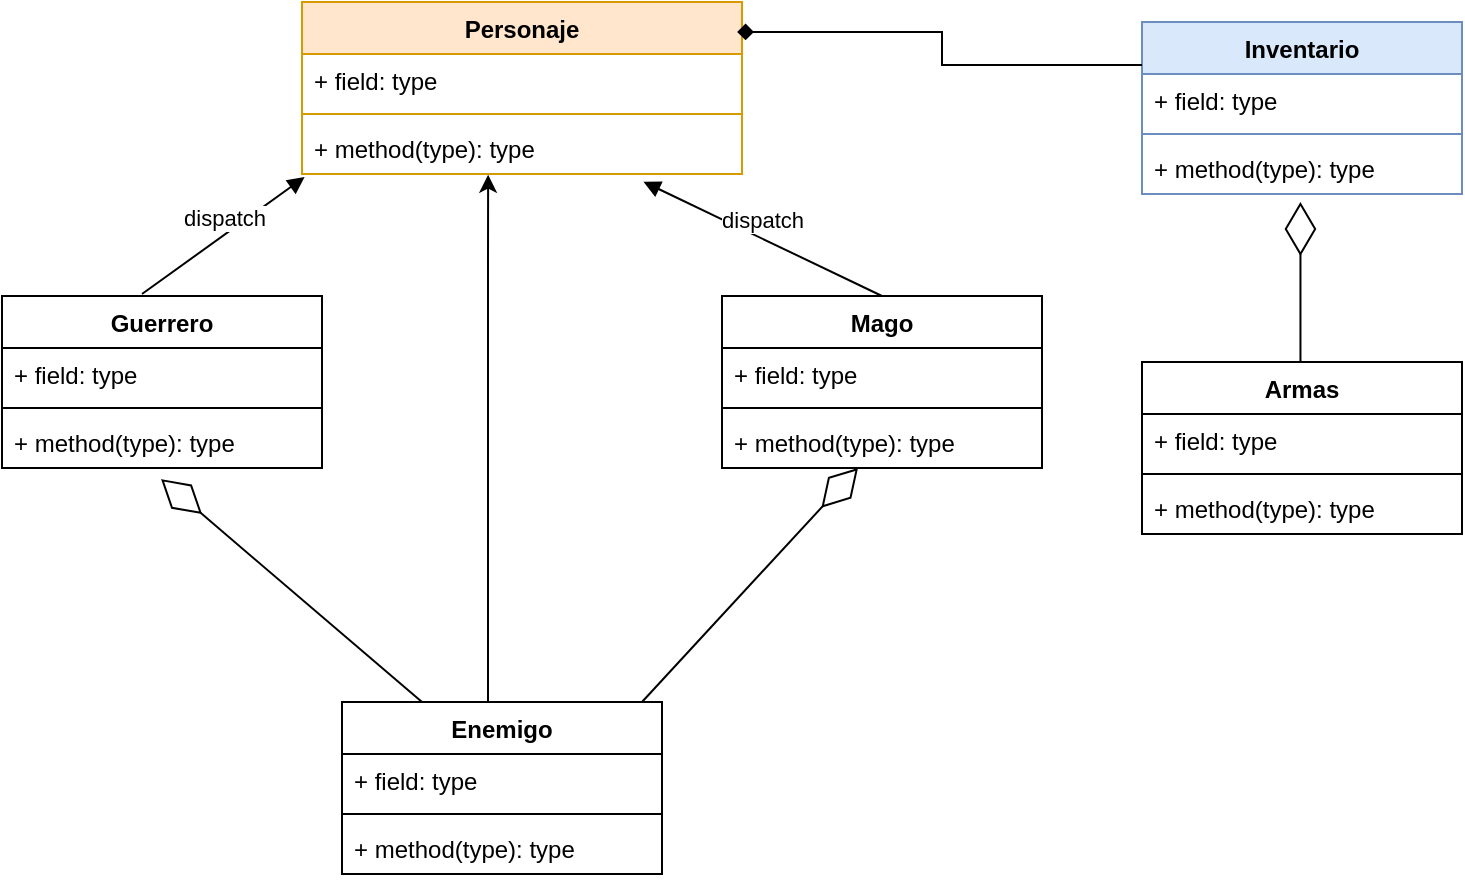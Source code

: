 <mxfile version="28.0.4">
  <diagram name="Page-1" id="c4acf3e9-155e-7222-9cf6-157b1a14988f">
    <mxGraphModel dx="1309" dy="923" grid="1" gridSize="10" guides="1" tooltips="1" connect="1" arrows="1" fold="1" page="1" pageScale="1" pageWidth="1100" pageHeight="600" background="none" math="0" shadow="0">
      <root>
        <mxCell id="0" />
        <mxCell id="1" parent="0" />
        <mxCell id="yTbv0atI3fax-POV0ysl-1" value="Personaje&lt;div&gt;&lt;br&gt;&lt;/div&gt;&lt;div&gt;&lt;br&gt;&lt;/div&gt;" style="swimlane;fontStyle=1;align=center;verticalAlign=top;childLayout=stackLayout;horizontal=1;startSize=26;horizontalStack=0;resizeParent=1;resizeParentMax=0;resizeLast=0;collapsible=1;marginBottom=0;whiteSpace=wrap;html=1;fillColor=#ffe6cc;strokeColor=#d79b00;" vertex="1" parent="1">
          <mxGeometry x="160" y="40" width="220" height="86" as="geometry" />
        </mxCell>
        <mxCell id="yTbv0atI3fax-POV0ysl-2" value="+ field: type" style="text;strokeColor=none;fillColor=none;align=left;verticalAlign=top;spacingLeft=4;spacingRight=4;overflow=hidden;rotatable=0;points=[[0,0.5],[1,0.5]];portConstraint=eastwest;whiteSpace=wrap;html=1;" vertex="1" parent="yTbv0atI3fax-POV0ysl-1">
          <mxGeometry y="26" width="220" height="26" as="geometry" />
        </mxCell>
        <mxCell id="yTbv0atI3fax-POV0ysl-3" value="" style="line;strokeWidth=1;fillColor=none;align=left;verticalAlign=middle;spacingTop=-1;spacingLeft=3;spacingRight=3;rotatable=0;labelPosition=right;points=[];portConstraint=eastwest;strokeColor=inherit;" vertex="1" parent="yTbv0atI3fax-POV0ysl-1">
          <mxGeometry y="52" width="220" height="8" as="geometry" />
        </mxCell>
        <mxCell id="yTbv0atI3fax-POV0ysl-4" value="+ method(type): type" style="text;strokeColor=none;fillColor=none;align=left;verticalAlign=top;spacingLeft=4;spacingRight=4;overflow=hidden;rotatable=0;points=[[0,0.5],[1,0.5]];portConstraint=eastwest;whiteSpace=wrap;html=1;" vertex="1" parent="yTbv0atI3fax-POV0ysl-1">
          <mxGeometry y="60" width="220" height="26" as="geometry" />
        </mxCell>
        <mxCell id="yTbv0atI3fax-POV0ysl-5" value="Mago&lt;div&gt;&lt;br&gt;&lt;/div&gt;" style="swimlane;fontStyle=1;align=center;verticalAlign=top;childLayout=stackLayout;horizontal=1;startSize=26;horizontalStack=0;resizeParent=1;resizeParentMax=0;resizeLast=0;collapsible=1;marginBottom=0;whiteSpace=wrap;html=1;" vertex="1" parent="1">
          <mxGeometry x="370" y="187" width="160" height="86" as="geometry" />
        </mxCell>
        <mxCell id="yTbv0atI3fax-POV0ysl-6" value="+ field: type" style="text;strokeColor=none;fillColor=none;align=left;verticalAlign=top;spacingLeft=4;spacingRight=4;overflow=hidden;rotatable=0;points=[[0,0.5],[1,0.5]];portConstraint=eastwest;whiteSpace=wrap;html=1;" vertex="1" parent="yTbv0atI3fax-POV0ysl-5">
          <mxGeometry y="26" width="160" height="26" as="geometry" />
        </mxCell>
        <mxCell id="yTbv0atI3fax-POV0ysl-7" value="" style="line;strokeWidth=1;fillColor=none;align=left;verticalAlign=middle;spacingTop=-1;spacingLeft=3;spacingRight=3;rotatable=0;labelPosition=right;points=[];portConstraint=eastwest;strokeColor=inherit;" vertex="1" parent="yTbv0atI3fax-POV0ysl-5">
          <mxGeometry y="52" width="160" height="8" as="geometry" />
        </mxCell>
        <mxCell id="yTbv0atI3fax-POV0ysl-8" value="+ method(type): type" style="text;strokeColor=none;fillColor=none;align=left;verticalAlign=top;spacingLeft=4;spacingRight=4;overflow=hidden;rotatable=0;points=[[0,0.5],[1,0.5]];portConstraint=eastwest;whiteSpace=wrap;html=1;" vertex="1" parent="yTbv0atI3fax-POV0ysl-5">
          <mxGeometry y="60" width="160" height="26" as="geometry" />
        </mxCell>
        <mxCell id="yTbv0atI3fax-POV0ysl-9" value="Enemigo&lt;div&gt;&lt;br&gt;&lt;/div&gt;" style="swimlane;fontStyle=1;align=center;verticalAlign=top;childLayout=stackLayout;horizontal=1;startSize=26;horizontalStack=0;resizeParent=1;resizeParentMax=0;resizeLast=0;collapsible=1;marginBottom=0;whiteSpace=wrap;html=1;" vertex="1" parent="1">
          <mxGeometry x="180" y="390" width="160" height="86" as="geometry" />
        </mxCell>
        <mxCell id="yTbv0atI3fax-POV0ysl-10" value="+ field: type" style="text;strokeColor=none;fillColor=none;align=left;verticalAlign=top;spacingLeft=4;spacingRight=4;overflow=hidden;rotatable=0;points=[[0,0.5],[1,0.5]];portConstraint=eastwest;whiteSpace=wrap;html=1;" vertex="1" parent="yTbv0atI3fax-POV0ysl-9">
          <mxGeometry y="26" width="160" height="26" as="geometry" />
        </mxCell>
        <mxCell id="yTbv0atI3fax-POV0ysl-11" value="" style="line;strokeWidth=1;fillColor=none;align=left;verticalAlign=middle;spacingTop=-1;spacingLeft=3;spacingRight=3;rotatable=0;labelPosition=right;points=[];portConstraint=eastwest;strokeColor=inherit;" vertex="1" parent="yTbv0atI3fax-POV0ysl-9">
          <mxGeometry y="52" width="160" height="8" as="geometry" />
        </mxCell>
        <mxCell id="yTbv0atI3fax-POV0ysl-12" value="+ method(type): type" style="text;strokeColor=none;fillColor=none;align=left;verticalAlign=top;spacingLeft=4;spacingRight=4;overflow=hidden;rotatable=0;points=[[0,0.5],[1,0.5]];portConstraint=eastwest;whiteSpace=wrap;html=1;" vertex="1" parent="yTbv0atI3fax-POV0ysl-9">
          <mxGeometry y="60" width="160" height="26" as="geometry" />
        </mxCell>
        <mxCell id="yTbv0atI3fax-POV0ysl-13" value="Guerrero&lt;div&gt;&lt;br&gt;&lt;/div&gt;" style="swimlane;fontStyle=1;align=center;verticalAlign=top;childLayout=stackLayout;horizontal=1;startSize=26;horizontalStack=0;resizeParent=1;resizeParentMax=0;resizeLast=0;collapsible=1;marginBottom=0;whiteSpace=wrap;html=1;" vertex="1" parent="1">
          <mxGeometry x="10" y="187" width="160" height="86" as="geometry" />
        </mxCell>
        <mxCell id="yTbv0atI3fax-POV0ysl-14" value="+ field: type" style="text;strokeColor=none;fillColor=none;align=left;verticalAlign=top;spacingLeft=4;spacingRight=4;overflow=hidden;rotatable=0;points=[[0,0.5],[1,0.5]];portConstraint=eastwest;whiteSpace=wrap;html=1;" vertex="1" parent="yTbv0atI3fax-POV0ysl-13">
          <mxGeometry y="26" width="160" height="26" as="geometry" />
        </mxCell>
        <mxCell id="yTbv0atI3fax-POV0ysl-15" value="" style="line;strokeWidth=1;fillColor=none;align=left;verticalAlign=middle;spacingTop=-1;spacingLeft=3;spacingRight=3;rotatable=0;labelPosition=right;points=[];portConstraint=eastwest;strokeColor=inherit;" vertex="1" parent="yTbv0atI3fax-POV0ysl-13">
          <mxGeometry y="52" width="160" height="8" as="geometry" />
        </mxCell>
        <mxCell id="yTbv0atI3fax-POV0ysl-16" value="+ method(type): type" style="text;strokeColor=none;fillColor=none;align=left;verticalAlign=top;spacingLeft=4;spacingRight=4;overflow=hidden;rotatable=0;points=[[0,0.5],[1,0.5]];portConstraint=eastwest;whiteSpace=wrap;html=1;" vertex="1" parent="yTbv0atI3fax-POV0ysl-13">
          <mxGeometry y="60" width="160" height="26" as="geometry" />
        </mxCell>
        <mxCell id="yTbv0atI3fax-POV0ysl-17" value="Inventario&lt;div&gt;&lt;br&gt;&lt;/div&gt;" style="swimlane;fontStyle=1;align=center;verticalAlign=top;childLayout=stackLayout;horizontal=1;startSize=26;horizontalStack=0;resizeParent=1;resizeParentMax=0;resizeLast=0;collapsible=1;marginBottom=0;whiteSpace=wrap;html=1;fillColor=#dae8fc;strokeColor=#6c8ebf;" vertex="1" parent="1">
          <mxGeometry x="580" y="50" width="160" height="86" as="geometry" />
        </mxCell>
        <mxCell id="yTbv0atI3fax-POV0ysl-18" value="+ field: type" style="text;strokeColor=none;fillColor=none;align=left;verticalAlign=top;spacingLeft=4;spacingRight=4;overflow=hidden;rotatable=0;points=[[0,0.5],[1,0.5]];portConstraint=eastwest;whiteSpace=wrap;html=1;" vertex="1" parent="yTbv0atI3fax-POV0ysl-17">
          <mxGeometry y="26" width="160" height="26" as="geometry" />
        </mxCell>
        <mxCell id="yTbv0atI3fax-POV0ysl-19" value="" style="line;strokeWidth=1;fillColor=none;align=left;verticalAlign=middle;spacingTop=-1;spacingLeft=3;spacingRight=3;rotatable=0;labelPosition=right;points=[];portConstraint=eastwest;strokeColor=inherit;" vertex="1" parent="yTbv0atI3fax-POV0ysl-17">
          <mxGeometry y="52" width="160" height="8" as="geometry" />
        </mxCell>
        <mxCell id="yTbv0atI3fax-POV0ysl-20" value="+ method(type): type" style="text;strokeColor=none;fillColor=none;align=left;verticalAlign=top;spacingLeft=4;spacingRight=4;overflow=hidden;rotatable=0;points=[[0,0.5],[1,0.5]];portConstraint=eastwest;whiteSpace=wrap;html=1;" vertex="1" parent="yTbv0atI3fax-POV0ysl-17">
          <mxGeometry y="60" width="160" height="26" as="geometry" />
        </mxCell>
        <mxCell id="yTbv0atI3fax-POV0ysl-21" value="&lt;div&gt;Armas&lt;/div&gt;&lt;div&gt;&lt;br&gt;&lt;/div&gt;" style="swimlane;fontStyle=1;align=center;verticalAlign=top;childLayout=stackLayout;horizontal=1;startSize=26;horizontalStack=0;resizeParent=1;resizeParentMax=0;resizeLast=0;collapsible=1;marginBottom=0;whiteSpace=wrap;html=1;" vertex="1" parent="1">
          <mxGeometry x="580" y="220" width="160" height="86" as="geometry" />
        </mxCell>
        <mxCell id="yTbv0atI3fax-POV0ysl-22" value="+ field: type" style="text;strokeColor=none;fillColor=none;align=left;verticalAlign=top;spacingLeft=4;spacingRight=4;overflow=hidden;rotatable=0;points=[[0,0.5],[1,0.5]];portConstraint=eastwest;whiteSpace=wrap;html=1;" vertex="1" parent="yTbv0atI3fax-POV0ysl-21">
          <mxGeometry y="26" width="160" height="26" as="geometry" />
        </mxCell>
        <mxCell id="yTbv0atI3fax-POV0ysl-23" value="" style="line;strokeWidth=1;fillColor=none;align=left;verticalAlign=middle;spacingTop=-1;spacingLeft=3;spacingRight=3;rotatable=0;labelPosition=right;points=[];portConstraint=eastwest;strokeColor=inherit;" vertex="1" parent="yTbv0atI3fax-POV0ysl-21">
          <mxGeometry y="52" width="160" height="8" as="geometry" />
        </mxCell>
        <mxCell id="yTbv0atI3fax-POV0ysl-24" value="+ method(type): type" style="text;strokeColor=none;fillColor=none;align=left;verticalAlign=top;spacingLeft=4;spacingRight=4;overflow=hidden;rotatable=0;points=[[0,0.5],[1,0.5]];portConstraint=eastwest;whiteSpace=wrap;html=1;" vertex="1" parent="yTbv0atI3fax-POV0ysl-21">
          <mxGeometry y="60" width="160" height="26" as="geometry" />
        </mxCell>
        <mxCell id="yTbv0atI3fax-POV0ysl-26" value="dispatch" style="html=1;verticalAlign=bottom;endArrow=block;curved=0;rounded=0;entryX=0.006;entryY=1.059;entryDx=0;entryDy=0;exitX=0.5;exitY=0;exitDx=0;exitDy=0;entryPerimeter=0;" edge="1" parent="1" target="yTbv0atI3fax-POV0ysl-4">
          <mxGeometry width="80" relative="1" as="geometry">
            <mxPoint x="80" y="186" as="sourcePoint" />
            <mxPoint x="400" y="240" as="targetPoint" />
          </mxGeometry>
        </mxCell>
        <mxCell id="yTbv0atI3fax-POV0ysl-29" style="edgeStyle=orthogonalEdgeStyle;rounded=0;orthogonalLoop=1;jettySize=auto;html=1;entryX=0.423;entryY=1.014;entryDx=0;entryDy=0;entryPerimeter=0;" edge="1" parent="1" source="yTbv0atI3fax-POV0ysl-9" target="yTbv0atI3fax-POV0ysl-4">
          <mxGeometry relative="1" as="geometry">
            <Array as="points">
              <mxPoint x="253" y="170" />
              <mxPoint x="253" y="170" />
            </Array>
          </mxGeometry>
        </mxCell>
        <mxCell id="yTbv0atI3fax-POV0ysl-30" value="dispatch" style="html=1;verticalAlign=bottom;endArrow=block;curved=0;rounded=0;entryX=0.776;entryY=1.149;entryDx=0;entryDy=0;entryPerimeter=0;exitX=0.5;exitY=0;exitDx=0;exitDy=0;" edge="1" parent="1" source="yTbv0atI3fax-POV0ysl-5" target="yTbv0atI3fax-POV0ysl-4">
          <mxGeometry width="80" relative="1" as="geometry">
            <mxPoint x="320" y="240" as="sourcePoint" />
            <mxPoint x="400" y="240" as="targetPoint" />
          </mxGeometry>
        </mxCell>
        <mxCell id="yTbv0atI3fax-POV0ysl-32" style="edgeStyle=orthogonalEdgeStyle;rounded=0;orthogonalLoop=1;jettySize=auto;html=1;exitX=0;exitY=0.25;exitDx=0;exitDy=0;entryX=0.989;entryY=0.174;entryDx=0;entryDy=0;entryPerimeter=0;endArrow=diamond;endFill=1;" edge="1" parent="1" source="yTbv0atI3fax-POV0ysl-17" target="yTbv0atI3fax-POV0ysl-1">
          <mxGeometry relative="1" as="geometry" />
        </mxCell>
        <mxCell id="yTbv0atI3fax-POV0ysl-34" value="" style="endArrow=diamondThin;endFill=0;endSize=24;html=1;rounded=0;" edge="1" parent="1" target="yTbv0atI3fax-POV0ysl-8">
          <mxGeometry width="160" relative="1" as="geometry">
            <mxPoint x="330" y="390" as="sourcePoint" />
            <mxPoint x="490" y="390" as="targetPoint" />
          </mxGeometry>
        </mxCell>
        <mxCell id="yTbv0atI3fax-POV0ysl-35" value="" style="endArrow=diamondThin;endFill=0;endSize=24;html=1;rounded=0;" edge="1" parent="1">
          <mxGeometry width="160" relative="1" as="geometry">
            <mxPoint x="659.23" y="220" as="sourcePoint" />
            <mxPoint x="659.23" y="140" as="targetPoint" />
          </mxGeometry>
        </mxCell>
        <mxCell id="yTbv0atI3fax-POV0ysl-36" value="" style="endArrow=diamondThin;endFill=0;endSize=24;html=1;rounded=0;entryX=0.497;entryY=1.213;entryDx=0;entryDy=0;entryPerimeter=0;exitX=0.25;exitY=0;exitDx=0;exitDy=0;" edge="1" parent="1" source="yTbv0atI3fax-POV0ysl-9" target="yTbv0atI3fax-POV0ysl-16">
          <mxGeometry width="160" relative="1" as="geometry">
            <mxPoint x="30" y="360" as="sourcePoint" />
            <mxPoint x="190" y="360" as="targetPoint" />
          </mxGeometry>
        </mxCell>
      </root>
    </mxGraphModel>
  </diagram>
</mxfile>
